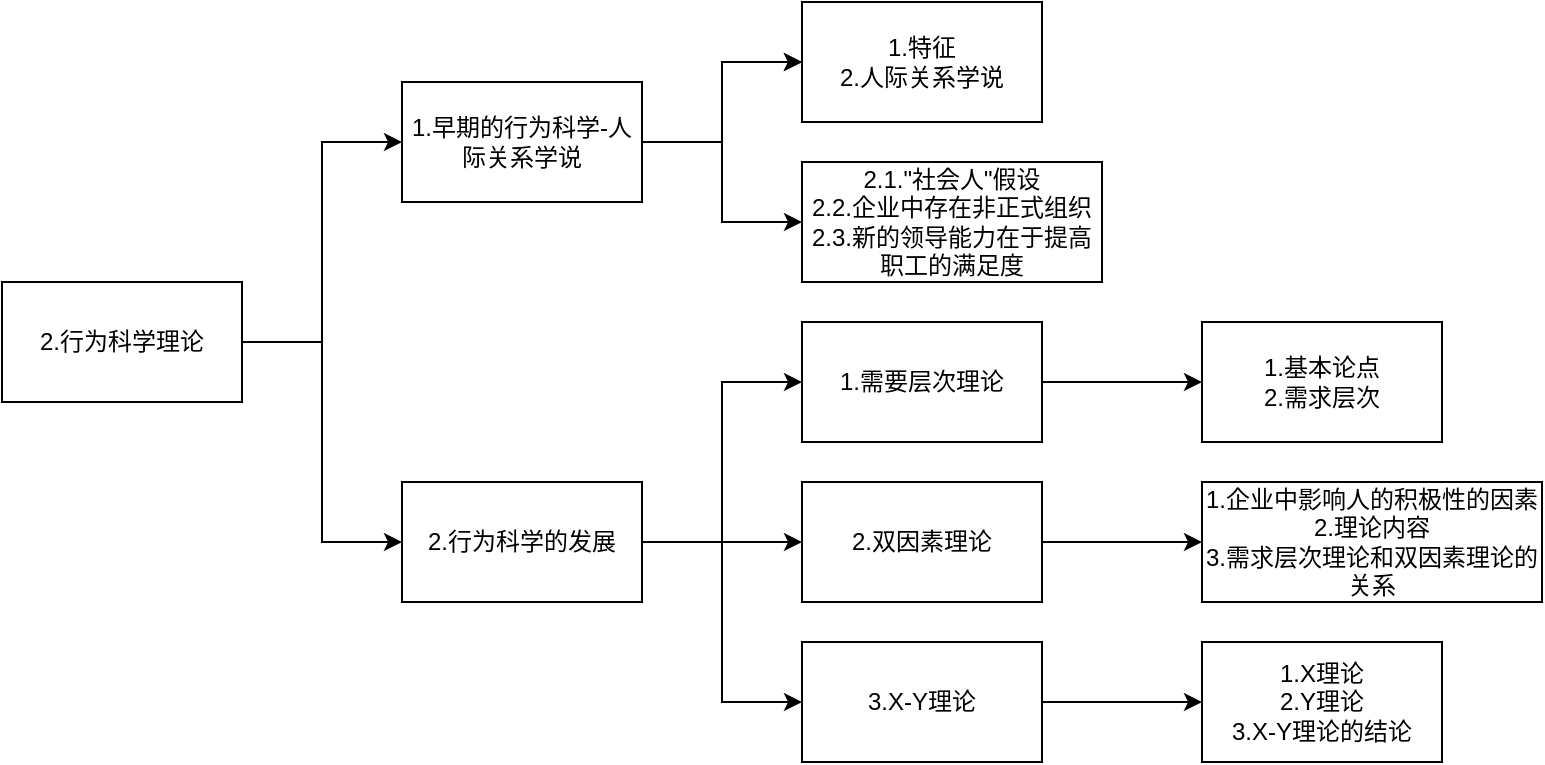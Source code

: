 <mxfile version="20.8.16" type="device"><diagram name="第 1 页" id="ATEempgsa42Af3TStDqh"><mxGraphModel dx="1036" dy="828" grid="1" gridSize="10" guides="1" tooltips="1" connect="1" arrows="1" fold="1" page="1" pageScale="1" pageWidth="827" pageHeight="1169" math="0" shadow="0"><root><mxCell id="0"/><mxCell id="1" parent="0"/><mxCell id="YZS7QTW2HlEDRobRugqP-32" value="" style="edgeStyle=orthogonalEdgeStyle;rounded=0;orthogonalLoop=1;jettySize=auto;html=1;entryX=0;entryY=0.5;entryDx=0;entryDy=0;" parent="1" source="YZS7QTW2HlEDRobRugqP-2" target="YZS7QTW2HlEDRobRugqP-31" edge="1"><mxGeometry relative="1" as="geometry"/></mxCell><mxCell id="YZS7QTW2HlEDRobRugqP-34" style="edgeStyle=orthogonalEdgeStyle;rounded=0;orthogonalLoop=1;jettySize=auto;html=1;entryX=0;entryY=0.5;entryDx=0;entryDy=0;" parent="1" source="YZS7QTW2HlEDRobRugqP-2" target="YZS7QTW2HlEDRobRugqP-33" edge="1"><mxGeometry relative="1" as="geometry"/></mxCell><mxCell id="YZS7QTW2HlEDRobRugqP-2" value="2.行为科学理论" style="rounded=0;whiteSpace=wrap;html=1;" parent="1" vertex="1"><mxGeometry x="80" y="180" width="120" height="60" as="geometry"/></mxCell><mxCell id="YZS7QTW2HlEDRobRugqP-36" value="" style="edgeStyle=orthogonalEdgeStyle;rounded=0;orthogonalLoop=1;jettySize=auto;html=1;" parent="1" source="YZS7QTW2HlEDRobRugqP-31" target="YZS7QTW2HlEDRobRugqP-35" edge="1"><mxGeometry relative="1" as="geometry"/></mxCell><mxCell id="YZS7QTW2HlEDRobRugqP-37" value="" style="edgeStyle=orthogonalEdgeStyle;rounded=0;orthogonalLoop=1;jettySize=auto;html=1;" parent="1" source="YZS7QTW2HlEDRobRugqP-31" target="YZS7QTW2HlEDRobRugqP-35" edge="1"><mxGeometry relative="1" as="geometry"/></mxCell><mxCell id="YZS7QTW2HlEDRobRugqP-39" style="edgeStyle=orthogonalEdgeStyle;rounded=0;orthogonalLoop=1;jettySize=auto;html=1;entryX=0;entryY=0.5;entryDx=0;entryDy=0;" parent="1" source="YZS7QTW2HlEDRobRugqP-31" target="YZS7QTW2HlEDRobRugqP-38" edge="1"><mxGeometry relative="1" as="geometry"/></mxCell><mxCell id="YZS7QTW2HlEDRobRugqP-31" value="1.早期的行为科学-人际关系学说" style="whiteSpace=wrap;html=1;rounded=0;" parent="1" vertex="1"><mxGeometry x="280" y="80" width="120" height="60" as="geometry"/></mxCell><mxCell id="YZS7QTW2HlEDRobRugqP-41" value="" style="edgeStyle=orthogonalEdgeStyle;rounded=0;orthogonalLoop=1;jettySize=auto;html=1;entryX=0;entryY=0.5;entryDx=0;entryDy=0;" parent="1" source="YZS7QTW2HlEDRobRugqP-33" target="YZS7QTW2HlEDRobRugqP-40" edge="1"><mxGeometry relative="1" as="geometry"/></mxCell><mxCell id="YZS7QTW2HlEDRobRugqP-46" style="edgeStyle=orthogonalEdgeStyle;rounded=0;orthogonalLoop=1;jettySize=auto;html=1;entryX=0;entryY=0.5;entryDx=0;entryDy=0;" parent="1" source="YZS7QTW2HlEDRobRugqP-33" target="YZS7QTW2HlEDRobRugqP-43" edge="1"><mxGeometry relative="1" as="geometry"/></mxCell><mxCell id="a1JiLvWBnquHISJ6gzM1-1" style="edgeStyle=orthogonalEdgeStyle;rounded=0;orthogonalLoop=1;jettySize=auto;html=1;entryX=0;entryY=0.5;entryDx=0;entryDy=0;" parent="1" source="YZS7QTW2HlEDRobRugqP-33" target="YZS7QTW2HlEDRobRugqP-44" edge="1"><mxGeometry relative="1" as="geometry"/></mxCell><mxCell id="YZS7QTW2HlEDRobRugqP-33" value="&lt;div&gt;2.行为科学的发展&lt;/div&gt;" style="whiteSpace=wrap;html=1;rounded=0;" parent="1" vertex="1"><mxGeometry x="280" y="280" width="120" height="60" as="geometry"/></mxCell><mxCell id="YZS7QTW2HlEDRobRugqP-35" value="&lt;div&gt;1.特征&lt;/div&gt;&lt;div&gt;2.人际关系学说&lt;/div&gt;" style="whiteSpace=wrap;html=1;rounded=0;" parent="1" vertex="1"><mxGeometry x="480" y="40" width="120" height="60" as="geometry"/></mxCell><mxCell id="YZS7QTW2HlEDRobRugqP-38" value="&lt;div&gt;2.1.&quot;社会人&quot;假设&lt;/div&gt;&lt;div&gt;2.2.企业中存在非正式组织&lt;/div&gt;&lt;div&gt;2.3.新的领导能力在于提高职工的满足度&lt;/div&gt;" style="whiteSpace=wrap;html=1;rounded=0;" parent="1" vertex="1"><mxGeometry x="480" y="120" width="150" height="60" as="geometry"/></mxCell><mxCell id="YZS7QTW2HlEDRobRugqP-49" value="" style="edgeStyle=orthogonalEdgeStyle;rounded=0;orthogonalLoop=1;jettySize=auto;html=1;entryX=0;entryY=0.5;entryDx=0;entryDy=0;" parent="1" source="YZS7QTW2HlEDRobRugqP-40" target="YZS7QTW2HlEDRobRugqP-48" edge="1"><mxGeometry relative="1" as="geometry"/></mxCell><mxCell id="YZS7QTW2HlEDRobRugqP-40" value="&lt;div&gt;1.需要层次理论&lt;/div&gt;" style="whiteSpace=wrap;html=1;rounded=0;" parent="1" vertex="1"><mxGeometry x="480" y="200" width="120" height="60" as="geometry"/></mxCell><mxCell id="YZS7QTW2HlEDRobRugqP-56" style="edgeStyle=orthogonalEdgeStyle;rounded=0;orthogonalLoop=1;jettySize=auto;html=1;entryX=0;entryY=0.5;entryDx=0;entryDy=0;" parent="1" source="YZS7QTW2HlEDRobRugqP-43" target="YZS7QTW2HlEDRobRugqP-57" edge="1"><mxGeometry relative="1" as="geometry"><mxPoint x="720" y="300" as="targetPoint"/></mxGeometry></mxCell><mxCell id="YZS7QTW2HlEDRobRugqP-43" value="&lt;div&gt;2.双因素理论&lt;/div&gt;" style="whiteSpace=wrap;html=1;rounded=0;" parent="1" vertex="1"><mxGeometry x="480" y="280" width="120" height="60" as="geometry"/></mxCell><mxCell id="a1JiLvWBnquHISJ6gzM1-2" style="edgeStyle=orthogonalEdgeStyle;rounded=0;orthogonalLoop=1;jettySize=auto;html=1;entryX=0;entryY=0.5;entryDx=0;entryDy=0;" parent="1" source="YZS7QTW2HlEDRobRugqP-44" target="YZS7QTW2HlEDRobRugqP-63" edge="1"><mxGeometry relative="1" as="geometry"/></mxCell><mxCell id="YZS7QTW2HlEDRobRugqP-44" value="&lt;div&gt;3.X-Y理论&lt;/div&gt;" style="whiteSpace=wrap;html=1;rounded=0;" parent="1" vertex="1"><mxGeometry x="480" y="360" width="120" height="60" as="geometry"/></mxCell><mxCell id="YZS7QTW2HlEDRobRugqP-48" value="1.基本论点&lt;br&gt;2.需求层次" style="whiteSpace=wrap;html=1;rounded=0;" parent="1" vertex="1"><mxGeometry x="680" y="200" width="120" height="60" as="geometry"/></mxCell><mxCell id="YZS7QTW2HlEDRobRugqP-57" value="&lt;div&gt;1.企业中影响人的积极性的因素&lt;br&gt;2.理论内容&lt;br&gt;3.需求层次理论和双因素理论的关系&lt;br&gt;&lt;/div&gt;" style="whiteSpace=wrap;html=1;rounded=0;" parent="1" vertex="1"><mxGeometry x="680" y="280" width="170" height="60" as="geometry"/></mxCell><mxCell id="YZS7QTW2HlEDRobRugqP-63" value="&lt;div&gt;1.X理论&lt;br&gt;2.Y理论&lt;br&gt;3.X-Y理论的结论&lt;br&gt;&lt;/div&gt;" style="whiteSpace=wrap;html=1;rounded=0;" parent="1" vertex="1"><mxGeometry x="680" y="360" width="120" height="60" as="geometry"/></mxCell></root></mxGraphModel></diagram></mxfile>